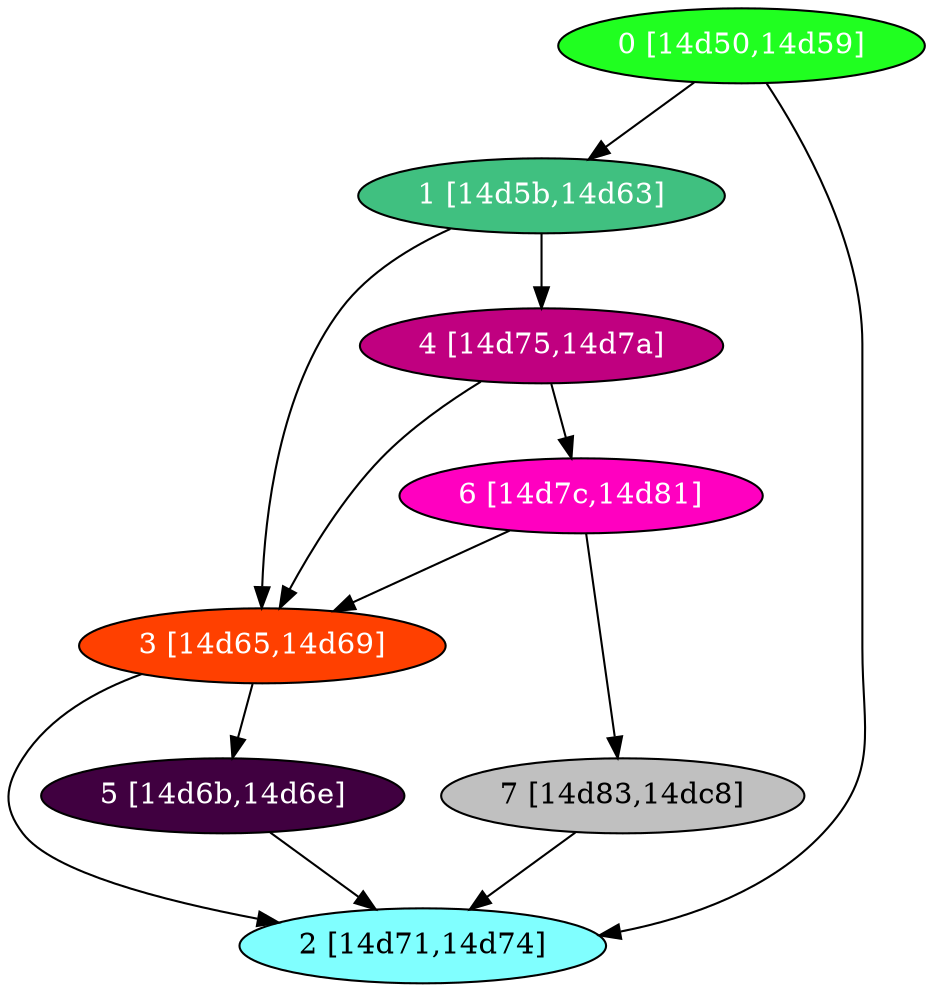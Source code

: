 diGraph libnss3{
	libnss3_0  [style=filled fillcolor="#20FF20" fontcolor="#ffffff" shape=oval label="0 [14d50,14d59]"]
	libnss3_1  [style=filled fillcolor="#40C080" fontcolor="#ffffff" shape=oval label="1 [14d5b,14d63]"]
	libnss3_2  [style=filled fillcolor="#80FFFF" fontcolor="#000000" shape=oval label="2 [14d71,14d74]"]
	libnss3_3  [style=filled fillcolor="#FF4000" fontcolor="#ffffff" shape=oval label="3 [14d65,14d69]"]
	libnss3_4  [style=filled fillcolor="#C00080" fontcolor="#ffffff" shape=oval label="4 [14d75,14d7a]"]
	libnss3_5  [style=filled fillcolor="#400040" fontcolor="#ffffff" shape=oval label="5 [14d6b,14d6e]"]
	libnss3_6  [style=filled fillcolor="#FF00C0" fontcolor="#ffffff" shape=oval label="6 [14d7c,14d81]"]
	libnss3_7  [style=filled fillcolor="#C0C0C0" fontcolor="#000000" shape=oval label="7 [14d83,14dc8]"]

	libnss3_0 -> libnss3_1
	libnss3_0 -> libnss3_2
	libnss3_1 -> libnss3_3
	libnss3_1 -> libnss3_4
	libnss3_3 -> libnss3_2
	libnss3_3 -> libnss3_5
	libnss3_4 -> libnss3_3
	libnss3_4 -> libnss3_6
	libnss3_5 -> libnss3_2
	libnss3_6 -> libnss3_3
	libnss3_6 -> libnss3_7
	libnss3_7 -> libnss3_2
}
